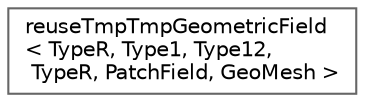 digraph "Graphical Class Hierarchy"
{
 // LATEX_PDF_SIZE
  bgcolor="transparent";
  edge [fontname=Helvetica,fontsize=10,labelfontname=Helvetica,labelfontsize=10];
  node [fontname=Helvetica,fontsize=10,shape=box,height=0.2,width=0.4];
  rankdir="LR";
  Node0 [id="Node000000",label="reuseTmpTmpGeometricField\l\< TypeR, Type1, Type12,\l TypeR, PatchField, GeoMesh \>",height=0.2,width=0.4,color="grey40", fillcolor="white", style="filled",URL="$structFoam_1_1reuseTmpTmpGeometricField_3_01TypeR_00_01Type1_00_01Type12_00_01TypeR_00_01PatchField_00_01GeoMesh_01_4.html",tooltip=" "];
}
